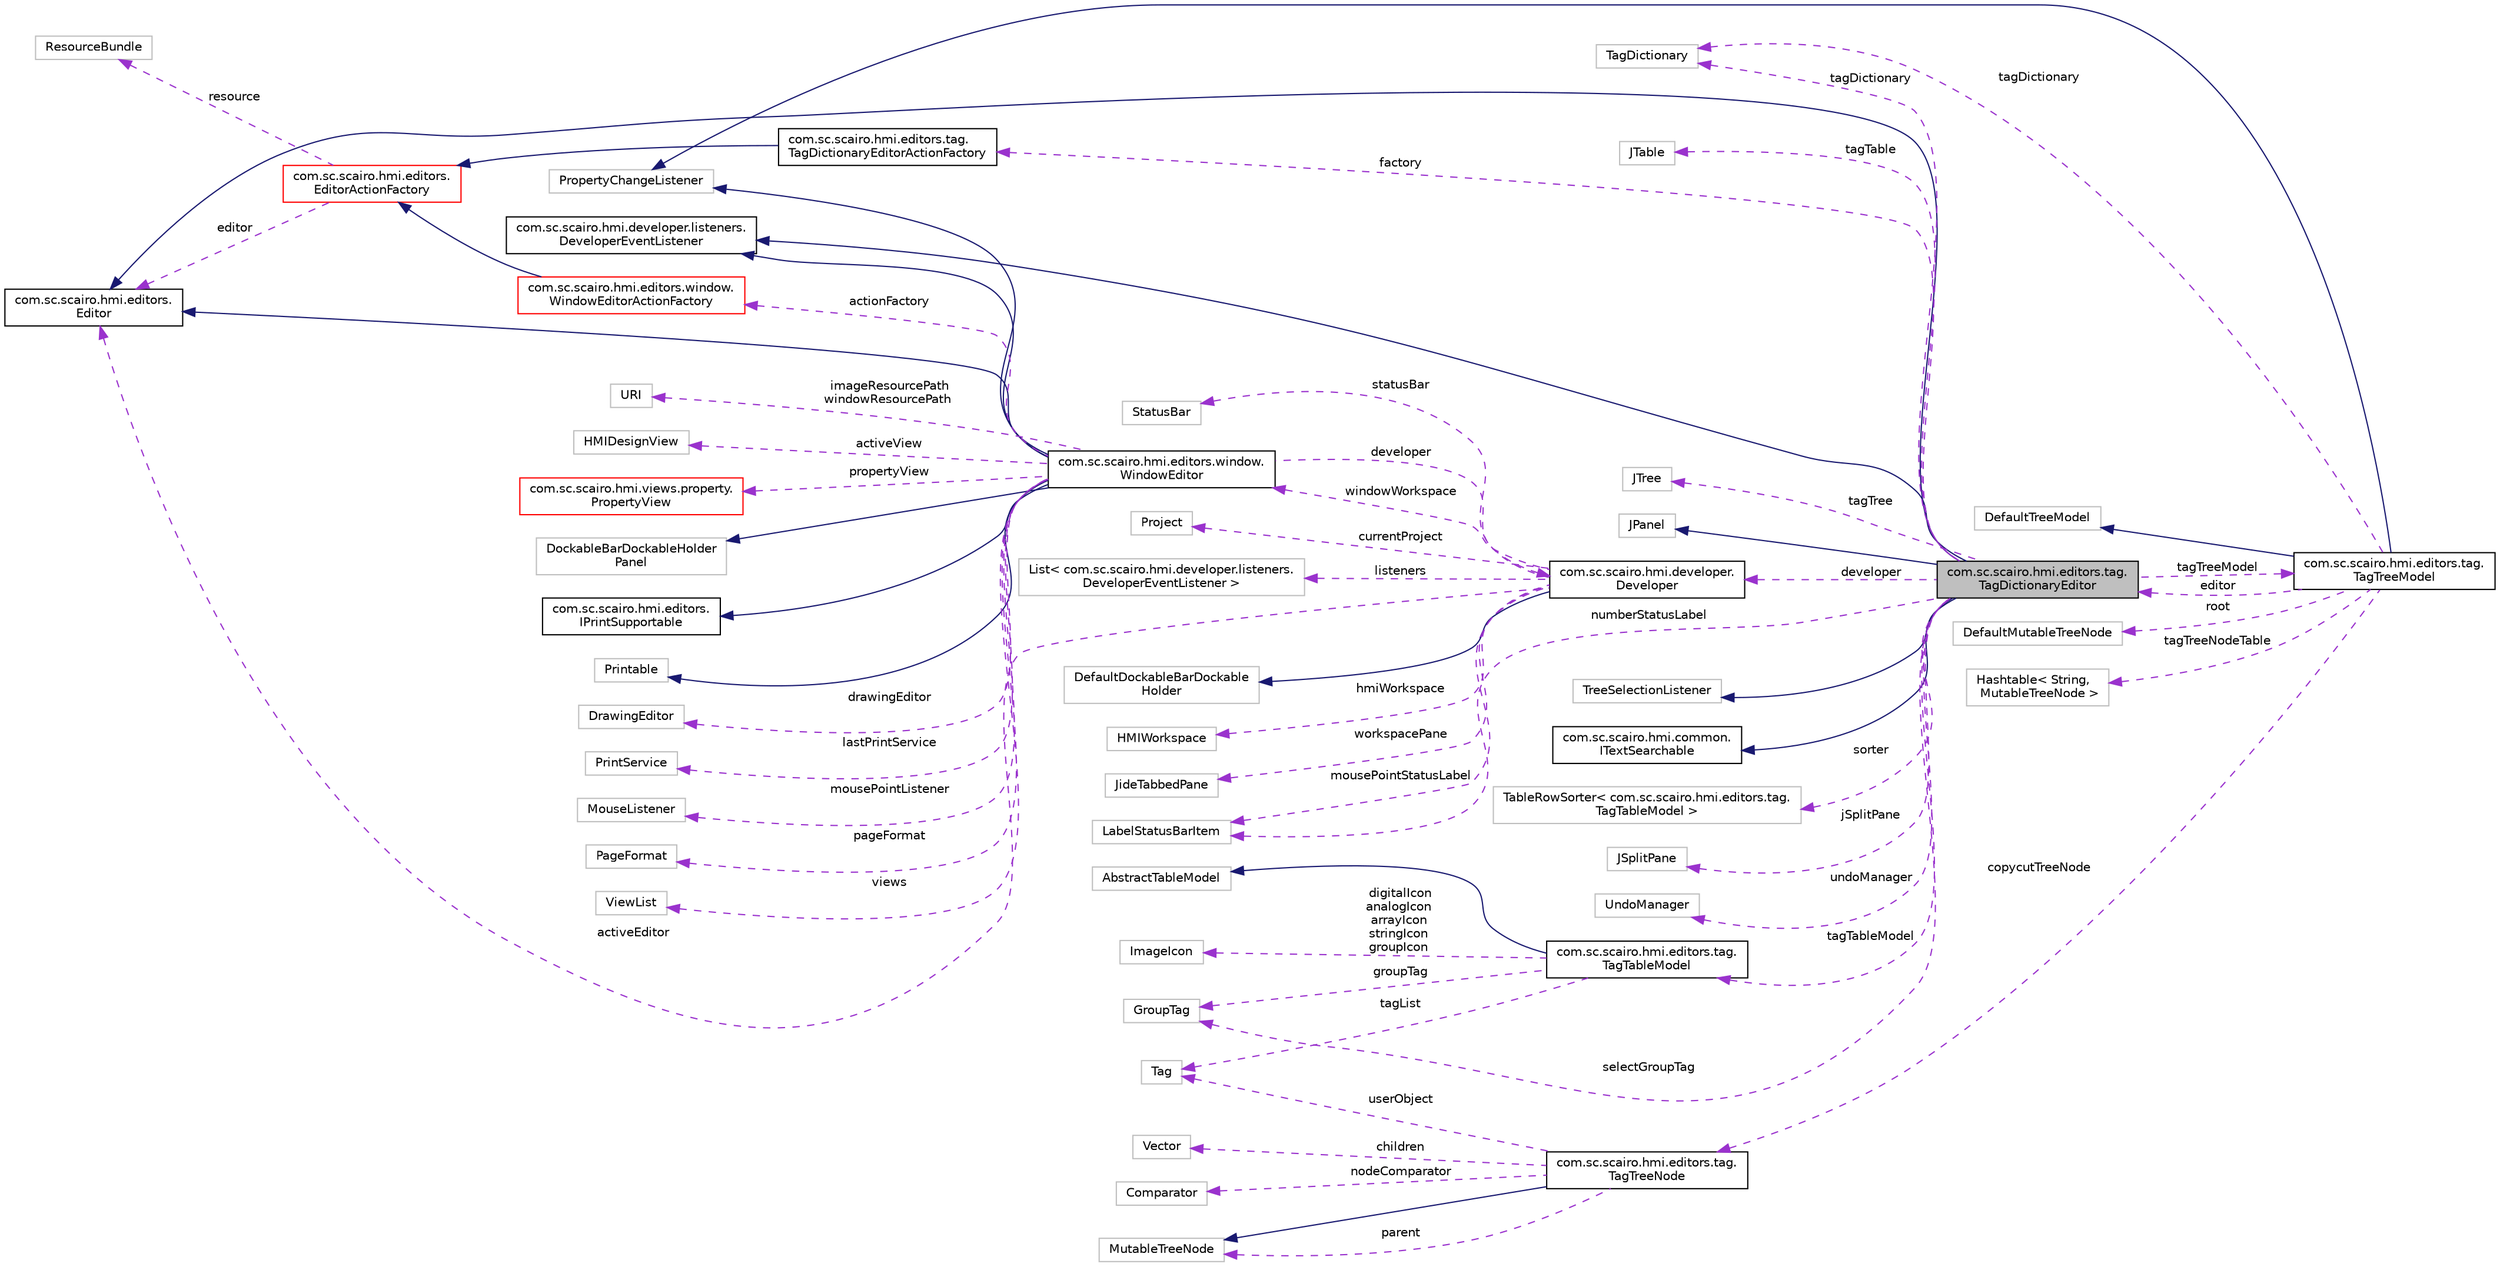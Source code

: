 digraph "com.sc.scairo.hmi.editors.tag.TagDictionaryEditor"
{
 // LATEX_PDF_SIZE
  edge [fontname="Helvetica",fontsize="10",labelfontname="Helvetica",labelfontsize="10"];
  node [fontname="Helvetica",fontsize="10",shape=record];
  rankdir="LR";
  Node1 [label="com.sc.scairo.hmi.editors.tag.\lTagDictionaryEditor",height=0.2,width=0.4,color="black", fillcolor="grey75", style="filled", fontcolor="black",tooltip=" "];
  Node2 -> Node1 [dir="back",color="midnightblue",fontsize="10",style="solid",fontname="Helvetica"];
  Node2 [label="JPanel",height=0.2,width=0.4,color="grey75", fillcolor="white", style="filled",tooltip=" "];
  Node3 -> Node1 [dir="back",color="midnightblue",fontsize="10",style="solid",fontname="Helvetica"];
  Node3 [label="com.sc.scairo.hmi.developer.listeners.\lDeveloperEventListener",height=0.2,width=0.4,color="black", fillcolor="white", style="filled",URL="$interfacecom_1_1sc_1_1scairo_1_1hmi_1_1developer_1_1listeners_1_1_developer_event_listener.html",tooltip=" "];
  Node4 -> Node1 [dir="back",color="midnightblue",fontsize="10",style="solid",fontname="Helvetica"];
  Node4 [label="com.sc.scairo.hmi.editors.\lEditor",height=0.2,width=0.4,color="black", fillcolor="white", style="filled",URL="$interfacecom_1_1sc_1_1scairo_1_1hmi_1_1editors_1_1_editor.html",tooltip=" "];
  Node5 -> Node1 [dir="back",color="midnightblue",fontsize="10",style="solid",fontname="Helvetica"];
  Node5 [label="TreeSelectionListener",height=0.2,width=0.4,color="grey75", fillcolor="white", style="filled",tooltip=" "];
  Node6 -> Node1 [dir="back",color="midnightblue",fontsize="10",style="solid",fontname="Helvetica"];
  Node6 [label="com.sc.scairo.hmi.common.\lITextSearchable",height=0.2,width=0.4,color="black", fillcolor="white", style="filled",URL="$interfacecom_1_1sc_1_1scairo_1_1hmi_1_1common_1_1_i_text_searchable.html",tooltip=" "];
  Node7 -> Node1 [dir="back",color="darkorchid3",fontsize="10",style="dashed",label=" tagDictionary" ,fontname="Helvetica"];
  Node7 [label="TagDictionary",height=0.2,width=0.4,color="grey75", fillcolor="white", style="filled",tooltip=" "];
  Node8 -> Node1 [dir="back",color="darkorchid3",fontsize="10",style="dashed",label=" sorter" ,fontname="Helvetica"];
  Node8 [label="TableRowSorter\< com.sc.scairo.hmi.editors.tag.\lTagTableModel \>",height=0.2,width=0.4,color="grey75", fillcolor="white", style="filled",tooltip=" "];
  Node9 -> Node1 [dir="back",color="darkorchid3",fontsize="10",style="dashed",label=" jSplitPane" ,fontname="Helvetica"];
  Node9 [label="JSplitPane",height=0.2,width=0.4,color="grey75", fillcolor="white", style="filled",tooltip=" "];
  Node10 -> Node1 [dir="back",color="darkorchid3",fontsize="10",style="dashed",label=" undoManager" ,fontname="Helvetica"];
  Node10 [label="UndoManager",height=0.2,width=0.4,color="grey75", fillcolor="white", style="filled",tooltip=" "];
  Node11 -> Node1 [dir="back",color="darkorchid3",fontsize="10",style="dashed",label=" numberStatusLabel" ,fontname="Helvetica"];
  Node11 [label="LabelStatusBarItem",height=0.2,width=0.4,color="grey75", fillcolor="white", style="filled",tooltip=" "];
  Node12 -> Node1 [dir="back",color="darkorchid3",fontsize="10",style="dashed",label=" selectGroupTag" ,fontname="Helvetica"];
  Node12 [label="GroupTag",height=0.2,width=0.4,color="grey75", fillcolor="white", style="filled",tooltip=" "];
  Node13 -> Node1 [dir="back",color="darkorchid3",fontsize="10",style="dashed",label=" tagTable" ,fontname="Helvetica"];
  Node13 [label="JTable",height=0.2,width=0.4,color="grey75", fillcolor="white", style="filled",tooltip=" "];
  Node14 -> Node1 [dir="back",color="darkorchid3",fontsize="10",style="dashed",label=" tagTreeModel" ,fontname="Helvetica"];
  Node14 [label="com.sc.scairo.hmi.editors.tag.\lTagTreeModel",height=0.2,width=0.4,color="black", fillcolor="white", style="filled",URL="$classcom_1_1sc_1_1scairo_1_1hmi_1_1editors_1_1tag_1_1_tag_tree_model.html",tooltip=" "];
  Node15 -> Node14 [dir="back",color="midnightblue",fontsize="10",style="solid",fontname="Helvetica"];
  Node15 [label="DefaultTreeModel",height=0.2,width=0.4,color="grey75", fillcolor="white", style="filled",tooltip=" "];
  Node16 -> Node14 [dir="back",color="midnightblue",fontsize="10",style="solid",fontname="Helvetica"];
  Node16 [label="PropertyChangeListener",height=0.2,width=0.4,color="grey75", fillcolor="white", style="filled",tooltip=" "];
  Node1 -> Node14 [dir="back",color="darkorchid3",fontsize="10",style="dashed",label=" editor" ,fontname="Helvetica"];
  Node7 -> Node14 [dir="back",color="darkorchid3",fontsize="10",style="dashed",label=" tagDictionary" ,fontname="Helvetica"];
  Node17 -> Node14 [dir="back",color="darkorchid3",fontsize="10",style="dashed",label=" root" ,fontname="Helvetica"];
  Node17 [label="DefaultMutableTreeNode",height=0.2,width=0.4,color="grey75", fillcolor="white", style="filled",tooltip=" "];
  Node18 -> Node14 [dir="back",color="darkorchid3",fontsize="10",style="dashed",label=" tagTreeNodeTable" ,fontname="Helvetica"];
  Node18 [label="Hashtable\< String,\l MutableTreeNode \>",height=0.2,width=0.4,color="grey75", fillcolor="white", style="filled",tooltip=" "];
  Node19 -> Node14 [dir="back",color="darkorchid3",fontsize="10",style="dashed",label=" copycutTreeNode" ,fontname="Helvetica"];
  Node19 [label="com.sc.scairo.hmi.editors.tag.\lTagTreeNode",height=0.2,width=0.4,color="black", fillcolor="white", style="filled",URL="$classcom_1_1sc_1_1scairo_1_1hmi_1_1editors_1_1tag_1_1_tag_tree_node.html",tooltip=" "];
  Node20 -> Node19 [dir="back",color="midnightblue",fontsize="10",style="solid",fontname="Helvetica"];
  Node20 [label="MutableTreeNode",height=0.2,width=0.4,color="grey75", fillcolor="white", style="filled",tooltip=" "];
  Node20 -> Node19 [dir="back",color="darkorchid3",fontsize="10",style="dashed",label=" parent" ,fontname="Helvetica"];
  Node21 -> Node19 [dir="back",color="darkorchid3",fontsize="10",style="dashed",label=" children" ,fontname="Helvetica"];
  Node21 [label="Vector",height=0.2,width=0.4,color="grey75", fillcolor="white", style="filled",tooltip=" "];
  Node22 -> Node19 [dir="back",color="darkorchid3",fontsize="10",style="dashed",label=" nodeComparator" ,fontname="Helvetica"];
  Node22 [label="Comparator",height=0.2,width=0.4,color="grey75", fillcolor="white", style="filled",tooltip=" "];
  Node23 -> Node19 [dir="back",color="darkorchid3",fontsize="10",style="dashed",label=" userObject" ,fontname="Helvetica"];
  Node23 [label="Tag",height=0.2,width=0.4,color="grey75", fillcolor="white", style="filled",tooltip=" "];
  Node24 -> Node1 [dir="back",color="darkorchid3",fontsize="10",style="dashed",label=" developer" ,fontname="Helvetica"];
  Node24 [label="com.sc.scairo.hmi.developer.\lDeveloper",height=0.2,width=0.4,color="black", fillcolor="white", style="filled",URL="$classcom_1_1sc_1_1scairo_1_1hmi_1_1developer_1_1_developer.html",tooltip=" "];
  Node25 -> Node24 [dir="back",color="midnightblue",fontsize="10",style="solid",fontname="Helvetica"];
  Node25 [label="DefaultDockableBarDockable\lHolder",height=0.2,width=0.4,color="grey75", fillcolor="white", style="filled",tooltip=" "];
  Node26 -> Node24 [dir="back",color="darkorchid3",fontsize="10",style="dashed",label=" hmiWorkspace" ,fontname="Helvetica"];
  Node26 [label="HMIWorkspace",height=0.2,width=0.4,color="grey75", fillcolor="white", style="filled",tooltip=" "];
  Node27 -> Node24 [dir="back",color="darkorchid3",fontsize="10",style="dashed",label=" windowWorkspace" ,fontname="Helvetica"];
  Node27 [label="com.sc.scairo.hmi.editors.window.\lWindowEditor",height=0.2,width=0.4,color="black", fillcolor="white", style="filled",URL="$classcom_1_1sc_1_1scairo_1_1hmi_1_1editors_1_1window_1_1_window_editor.html",tooltip=" "];
  Node28 -> Node27 [dir="back",color="midnightblue",fontsize="10",style="solid",fontname="Helvetica"];
  Node28 [label="DockableBarDockableHolder\lPanel",height=0.2,width=0.4,color="grey75", fillcolor="white", style="filled",tooltip=" "];
  Node3 -> Node27 [dir="back",color="midnightblue",fontsize="10",style="solid",fontname="Helvetica"];
  Node16 -> Node27 [dir="back",color="midnightblue",fontsize="10",style="solid",fontname="Helvetica"];
  Node4 -> Node27 [dir="back",color="midnightblue",fontsize="10",style="solid",fontname="Helvetica"];
  Node29 -> Node27 [dir="back",color="midnightblue",fontsize="10",style="solid",fontname="Helvetica"];
  Node29 [label="com.sc.scairo.hmi.editors.\lIPrintSupportable",height=0.2,width=0.4,color="black", fillcolor="white", style="filled",URL="$interfacecom_1_1sc_1_1scairo_1_1hmi_1_1editors_1_1_i_print_supportable.html",tooltip=" "];
  Node30 -> Node27 [dir="back",color="midnightblue",fontsize="10",style="solid",fontname="Helvetica"];
  Node30 [label="Printable",height=0.2,width=0.4,color="grey75", fillcolor="white", style="filled",tooltip=" "];
  Node31 -> Node27 [dir="back",color="darkorchid3",fontsize="10",style="dashed",label=" drawingEditor" ,fontname="Helvetica"];
  Node31 [label="DrawingEditor",height=0.2,width=0.4,color="grey75", fillcolor="white", style="filled",tooltip=" "];
  Node32 -> Node27 [dir="back",color="darkorchid3",fontsize="10",style="dashed",label=" lastPrintService" ,fontname="Helvetica"];
  Node32 [label="PrintService",height=0.2,width=0.4,color="grey75", fillcolor="white", style="filled",tooltip=" "];
  Node33 -> Node27 [dir="back",color="darkorchid3",fontsize="10",style="dashed",label=" mousePointListener" ,fontname="Helvetica"];
  Node33 [label="MouseListener",height=0.2,width=0.4,color="grey75", fillcolor="white", style="filled",tooltip=" "];
  Node34 -> Node27 [dir="back",color="darkorchid3",fontsize="10",style="dashed",label=" pageFormat" ,fontname="Helvetica"];
  Node34 [label="PageFormat",height=0.2,width=0.4,color="grey75", fillcolor="white", style="filled",tooltip=" "];
  Node35 -> Node27 [dir="back",color="darkorchid3",fontsize="10",style="dashed",label=" views" ,fontname="Helvetica"];
  Node35 [label="ViewList",height=0.2,width=0.4,color="grey75", fillcolor="white", style="filled",tooltip=" "];
  Node36 -> Node27 [dir="back",color="darkorchid3",fontsize="10",style="dashed",label=" imageResourcePath\nwindowResourcePath" ,fontname="Helvetica"];
  Node36 [label="URI",height=0.2,width=0.4,color="grey75", fillcolor="white", style="filled",tooltip=" "];
  Node37 -> Node27 [dir="back",color="darkorchid3",fontsize="10",style="dashed",label=" activeView" ,fontname="Helvetica"];
  Node37 [label="HMIDesignView",height=0.2,width=0.4,color="grey75", fillcolor="white", style="filled",tooltip=" "];
  Node24 -> Node27 [dir="back",color="darkorchid3",fontsize="10",style="dashed",label=" developer" ,fontname="Helvetica"];
  Node38 -> Node27 [dir="back",color="darkorchid3",fontsize="10",style="dashed",label=" propertyView" ,fontname="Helvetica"];
  Node38 [label="com.sc.scairo.hmi.views.property.\lPropertyView",height=0.2,width=0.4,color="red", fillcolor="white", style="filled",URL="$classcom_1_1sc_1_1scairo_1_1hmi_1_1views_1_1property_1_1_property_view.html",tooltip=" "];
  Node64 -> Node27 [dir="back",color="darkorchid3",fontsize="10",style="dashed",label=" actionFactory" ,fontname="Helvetica"];
  Node64 [label="com.sc.scairo.hmi.editors.window.\lWindowEditorActionFactory",height=0.2,width=0.4,color="red", fillcolor="white", style="filled",URL="$classcom_1_1sc_1_1scairo_1_1hmi_1_1editors_1_1window_1_1_window_editor_action_factory.html",tooltip=" "];
  Node65 -> Node64 [dir="back",color="midnightblue",fontsize="10",style="solid",fontname="Helvetica"];
  Node65 [label="com.sc.scairo.hmi.editors.\lEditorActionFactory",height=0.2,width=0.4,color="red", fillcolor="white", style="filled",URL="$classcom_1_1sc_1_1scairo_1_1hmi_1_1editors_1_1_editor_action_factory.html",tooltip=" "];
  Node66 -> Node65 [dir="back",color="darkorchid3",fontsize="10",style="dashed",label=" resource" ,fontname="Helvetica"];
  Node66 [label="ResourceBundle",height=0.2,width=0.4,color="grey75", fillcolor="white", style="filled",tooltip=" "];
  Node4 -> Node65 [dir="back",color="darkorchid3",fontsize="10",style="dashed",label=" editor" ,fontname="Helvetica"];
  Node11 -> Node24 [dir="back",color="darkorchid3",fontsize="10",style="dashed",label=" mousePointStatusLabel" ,fontname="Helvetica"];
  Node72 -> Node24 [dir="back",color="darkorchid3",fontsize="10",style="dashed",label=" workspacePane" ,fontname="Helvetica"];
  Node72 [label="JideTabbedPane",height=0.2,width=0.4,color="grey75", fillcolor="white", style="filled",tooltip=" "];
  Node73 -> Node24 [dir="back",color="darkorchid3",fontsize="10",style="dashed",label=" statusBar" ,fontname="Helvetica"];
  Node73 [label="StatusBar",height=0.2,width=0.4,color="grey75", fillcolor="white", style="filled",tooltip=" "];
  Node74 -> Node24 [dir="back",color="darkorchid3",fontsize="10",style="dashed",label=" currentProject" ,fontname="Helvetica"];
  Node74 [label="Project",height=0.2,width=0.4,color="grey75", fillcolor="white", style="filled",tooltip=" "];
  Node75 -> Node24 [dir="back",color="darkorchid3",fontsize="10",style="dashed",label=" listeners" ,fontname="Helvetica"];
  Node75 [label="List\< com.sc.scairo.hmi.developer.listeners.\lDeveloperEventListener \>",height=0.2,width=0.4,color="grey75", fillcolor="white", style="filled",tooltip=" "];
  Node4 -> Node24 [dir="back",color="darkorchid3",fontsize="10",style="dashed",label=" activeEditor" ,fontname="Helvetica"];
  Node76 -> Node1 [dir="back",color="darkorchid3",fontsize="10",style="dashed",label=" factory" ,fontname="Helvetica"];
  Node76 [label="com.sc.scairo.hmi.editors.tag.\lTagDictionaryEditorActionFactory",height=0.2,width=0.4,color="black", fillcolor="white", style="filled",URL="$classcom_1_1sc_1_1scairo_1_1hmi_1_1editors_1_1tag_1_1_tag_dictionary_editor_action_factory.html",tooltip=" "];
  Node65 -> Node76 [dir="back",color="midnightblue",fontsize="10",style="solid",fontname="Helvetica"];
  Node77 -> Node1 [dir="back",color="darkorchid3",fontsize="10",style="dashed",label=" tagTree" ,fontname="Helvetica"];
  Node77 [label="JTree",height=0.2,width=0.4,color="grey75", fillcolor="white", style="filled",tooltip=" "];
  Node78 -> Node1 [dir="back",color="darkorchid3",fontsize="10",style="dashed",label=" tagTableModel" ,fontname="Helvetica"];
  Node78 [label="com.sc.scairo.hmi.editors.tag.\lTagTableModel",height=0.2,width=0.4,color="black", fillcolor="white", style="filled",URL="$classcom_1_1sc_1_1scairo_1_1hmi_1_1editors_1_1tag_1_1_tag_table_model.html",tooltip=" "];
  Node79 -> Node78 [dir="back",color="midnightblue",fontsize="10",style="solid",fontname="Helvetica"];
  Node79 [label="AbstractTableModel",height=0.2,width=0.4,color="grey75", fillcolor="white", style="filled",tooltip=" "];
  Node80 -> Node78 [dir="back",color="darkorchid3",fontsize="10",style="dashed",label=" digitalIcon\nanalogIcon\narrayIcon\nstringIcon\ngroupIcon" ,fontname="Helvetica"];
  Node80 [label="ImageIcon",height=0.2,width=0.4,color="grey75", fillcolor="white", style="filled",tooltip=" "];
  Node12 -> Node78 [dir="back",color="darkorchid3",fontsize="10",style="dashed",label=" groupTag" ,fontname="Helvetica"];
  Node23 -> Node78 [dir="back",color="darkorchid3",fontsize="10",style="dashed",label=" tagList" ,fontname="Helvetica"];
}
